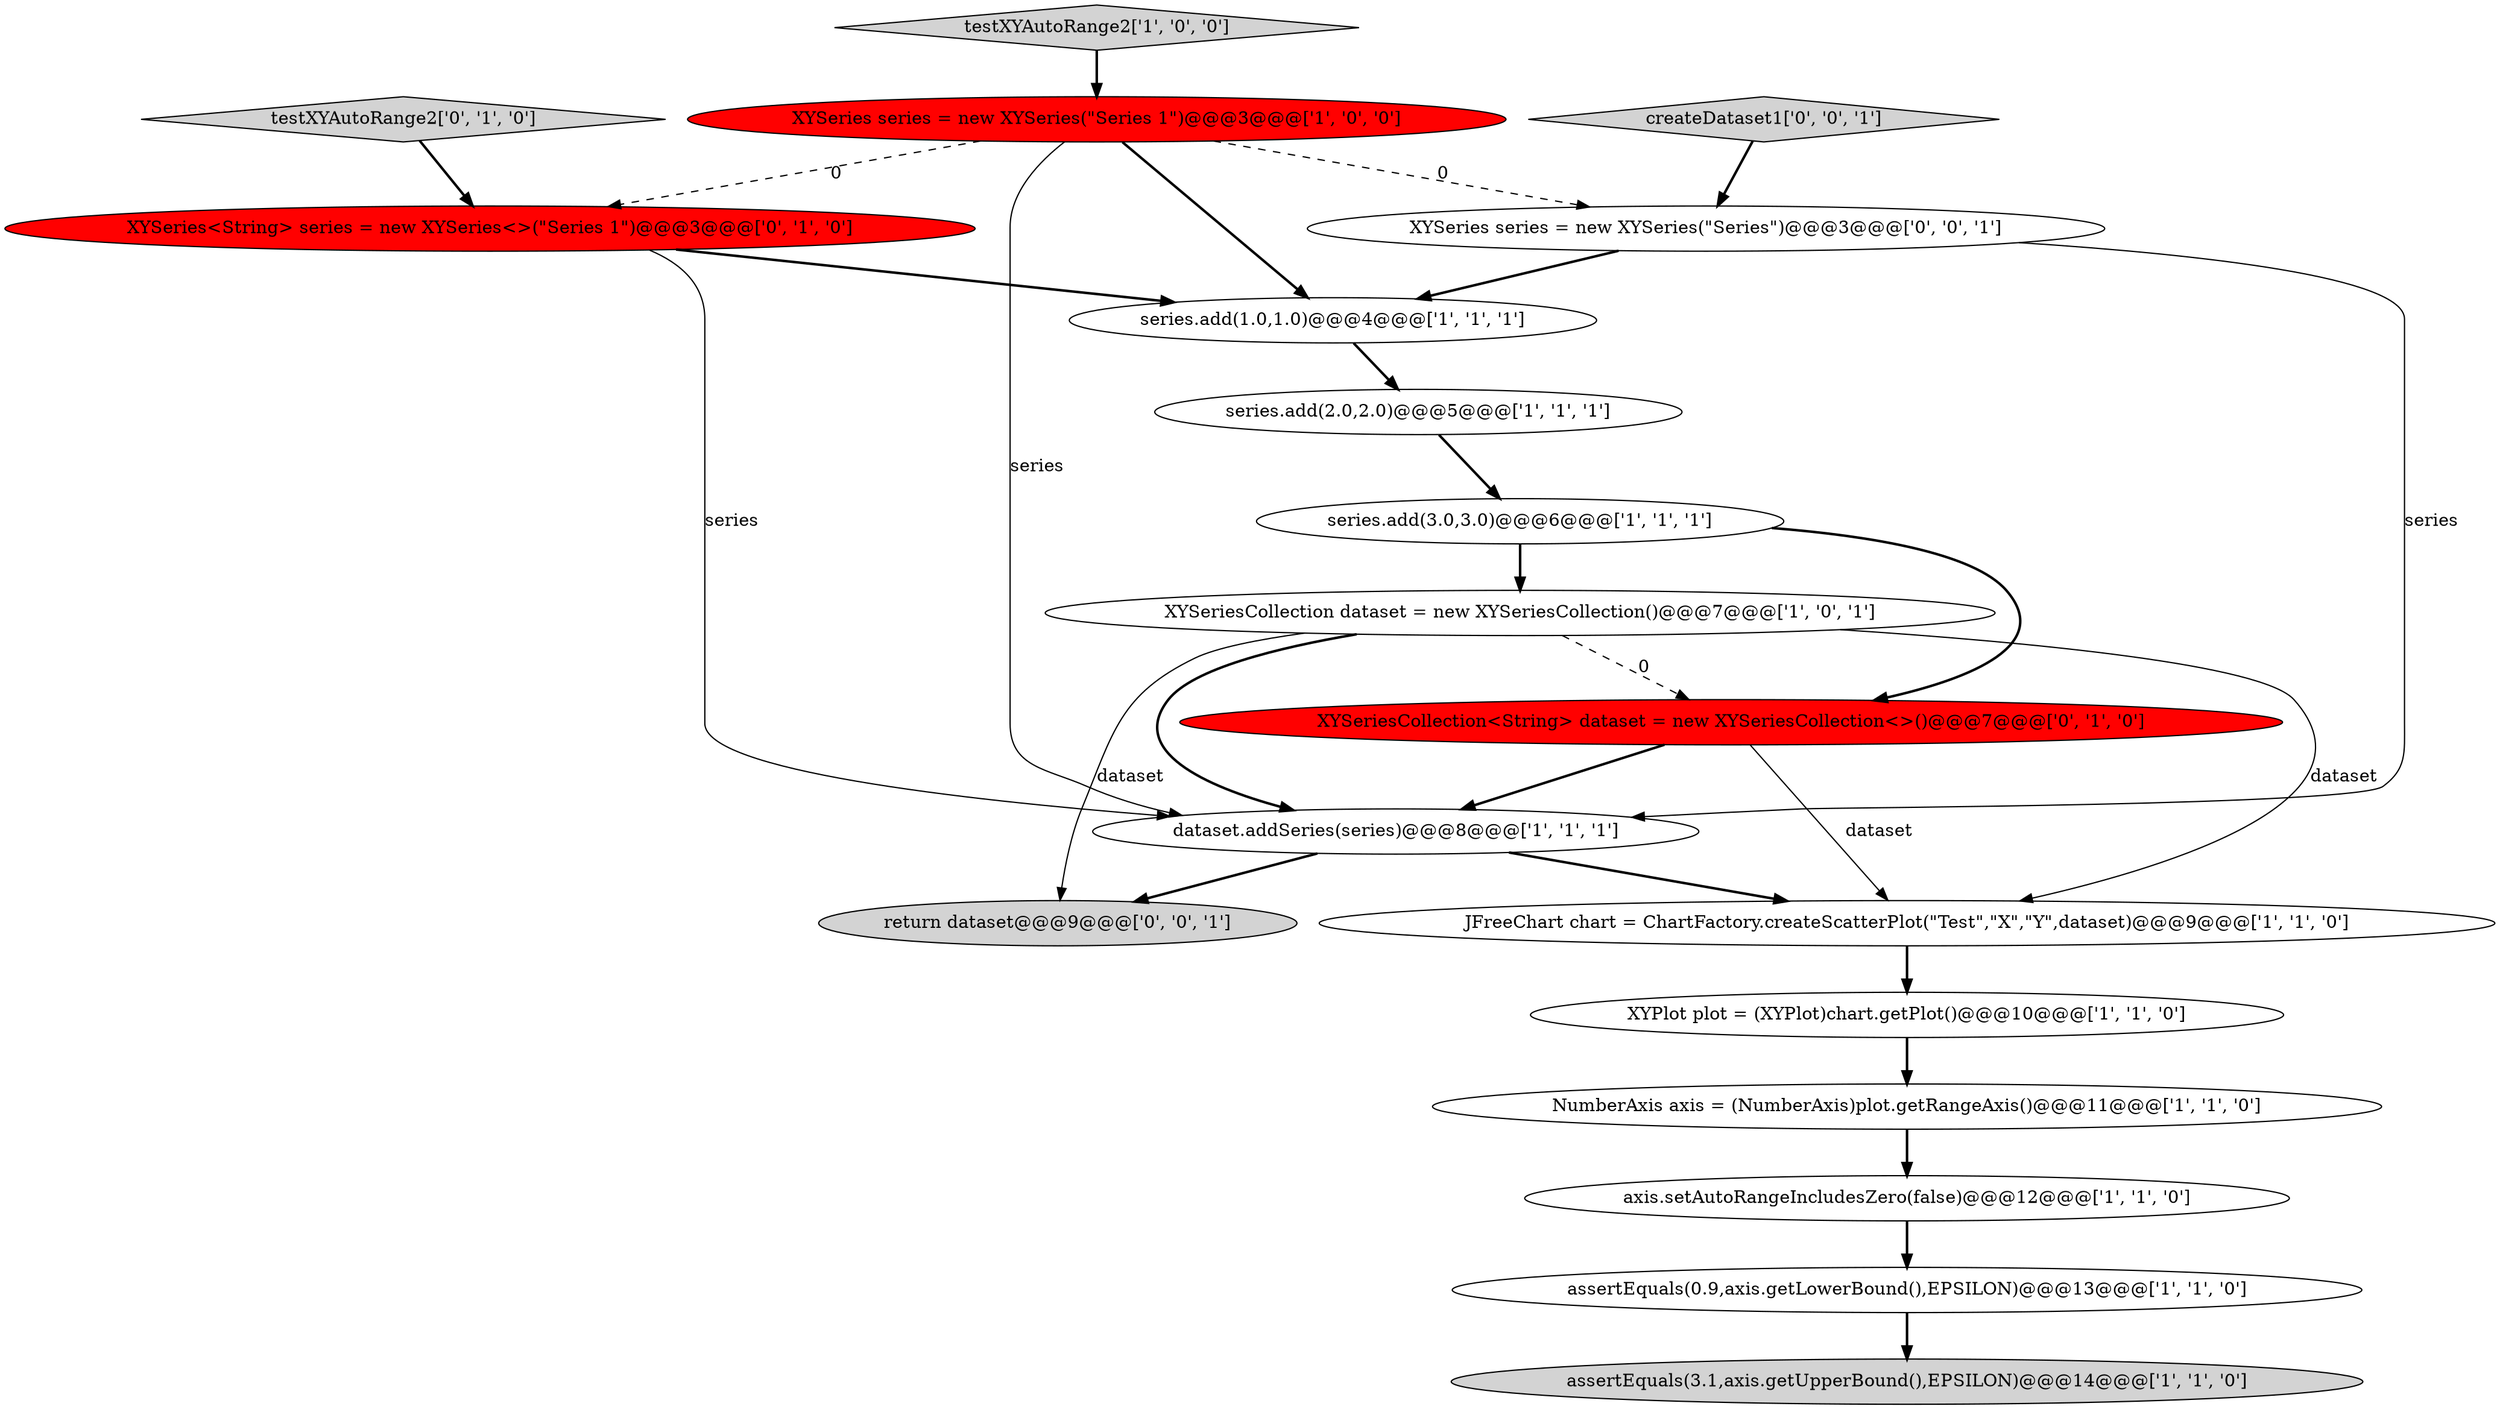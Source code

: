 digraph {
17 [style = filled, label = "return dataset@@@9@@@['0', '0', '1']", fillcolor = lightgray, shape = ellipse image = "AAA0AAABBB3BBB"];
1 [style = filled, label = "XYSeriesCollection dataset = new XYSeriesCollection()@@@7@@@['1', '0', '1']", fillcolor = white, shape = ellipse image = "AAA0AAABBB1BBB"];
3 [style = filled, label = "series.add(1.0,1.0)@@@4@@@['1', '1', '1']", fillcolor = white, shape = ellipse image = "AAA0AAABBB1BBB"];
0 [style = filled, label = "testXYAutoRange2['1', '0', '0']", fillcolor = lightgray, shape = diamond image = "AAA0AAABBB1BBB"];
5 [style = filled, label = "assertEquals(0.9,axis.getLowerBound(),EPSILON)@@@13@@@['1', '1', '0']", fillcolor = white, shape = ellipse image = "AAA0AAABBB1BBB"];
10 [style = filled, label = "axis.setAutoRangeIncludesZero(false)@@@12@@@['1', '1', '0']", fillcolor = white, shape = ellipse image = "AAA0AAABBB1BBB"];
12 [style = filled, label = "series.add(3.0,3.0)@@@6@@@['1', '1', '1']", fillcolor = white, shape = ellipse image = "AAA0AAABBB1BBB"];
6 [style = filled, label = "NumberAxis axis = (NumberAxis)plot.getRangeAxis()@@@11@@@['1', '1', '0']", fillcolor = white, shape = ellipse image = "AAA0AAABBB1BBB"];
16 [style = filled, label = "createDataset1['0', '0', '1']", fillcolor = lightgray, shape = diamond image = "AAA0AAABBB3BBB"];
13 [style = filled, label = "XYSeriesCollection<String> dataset = new XYSeriesCollection<>()@@@7@@@['0', '1', '0']", fillcolor = red, shape = ellipse image = "AAA1AAABBB2BBB"];
14 [style = filled, label = "testXYAutoRange2['0', '1', '0']", fillcolor = lightgray, shape = diamond image = "AAA0AAABBB2BBB"];
2 [style = filled, label = "JFreeChart chart = ChartFactory.createScatterPlot(\"Test\",\"X\",\"Y\",dataset)@@@9@@@['1', '1', '0']", fillcolor = white, shape = ellipse image = "AAA0AAABBB1BBB"];
11 [style = filled, label = "series.add(2.0,2.0)@@@5@@@['1', '1', '1']", fillcolor = white, shape = ellipse image = "AAA0AAABBB1BBB"];
15 [style = filled, label = "XYSeries<String> series = new XYSeries<>(\"Series 1\")@@@3@@@['0', '1', '0']", fillcolor = red, shape = ellipse image = "AAA1AAABBB2BBB"];
7 [style = filled, label = "XYSeries series = new XYSeries(\"Series 1\")@@@3@@@['1', '0', '0']", fillcolor = red, shape = ellipse image = "AAA1AAABBB1BBB"];
4 [style = filled, label = "dataset.addSeries(series)@@@8@@@['1', '1', '1']", fillcolor = white, shape = ellipse image = "AAA0AAABBB1BBB"];
8 [style = filled, label = "XYPlot plot = (XYPlot)chart.getPlot()@@@10@@@['1', '1', '0']", fillcolor = white, shape = ellipse image = "AAA0AAABBB1BBB"];
18 [style = filled, label = "XYSeries series = new XYSeries(\"Series\")@@@3@@@['0', '0', '1']", fillcolor = white, shape = ellipse image = "AAA0AAABBB3BBB"];
9 [style = filled, label = "assertEquals(3.1,axis.getUpperBound(),EPSILON)@@@14@@@['1', '1', '0']", fillcolor = lightgray, shape = ellipse image = "AAA0AAABBB1BBB"];
1->17 [style = solid, label="dataset"];
18->3 [style = bold, label=""];
1->4 [style = bold, label=""];
16->18 [style = bold, label=""];
4->17 [style = bold, label=""];
7->18 [style = dashed, label="0"];
5->9 [style = bold, label=""];
13->2 [style = solid, label="dataset"];
3->11 [style = bold, label=""];
11->12 [style = bold, label=""];
8->6 [style = bold, label=""];
4->2 [style = bold, label=""];
15->3 [style = bold, label=""];
12->1 [style = bold, label=""];
7->3 [style = bold, label=""];
0->7 [style = bold, label=""];
1->13 [style = dashed, label="0"];
15->4 [style = solid, label="series"];
1->2 [style = solid, label="dataset"];
12->13 [style = bold, label=""];
10->5 [style = bold, label=""];
6->10 [style = bold, label=""];
7->15 [style = dashed, label="0"];
14->15 [style = bold, label=""];
7->4 [style = solid, label="series"];
18->4 [style = solid, label="series"];
2->8 [style = bold, label=""];
13->4 [style = bold, label=""];
}
